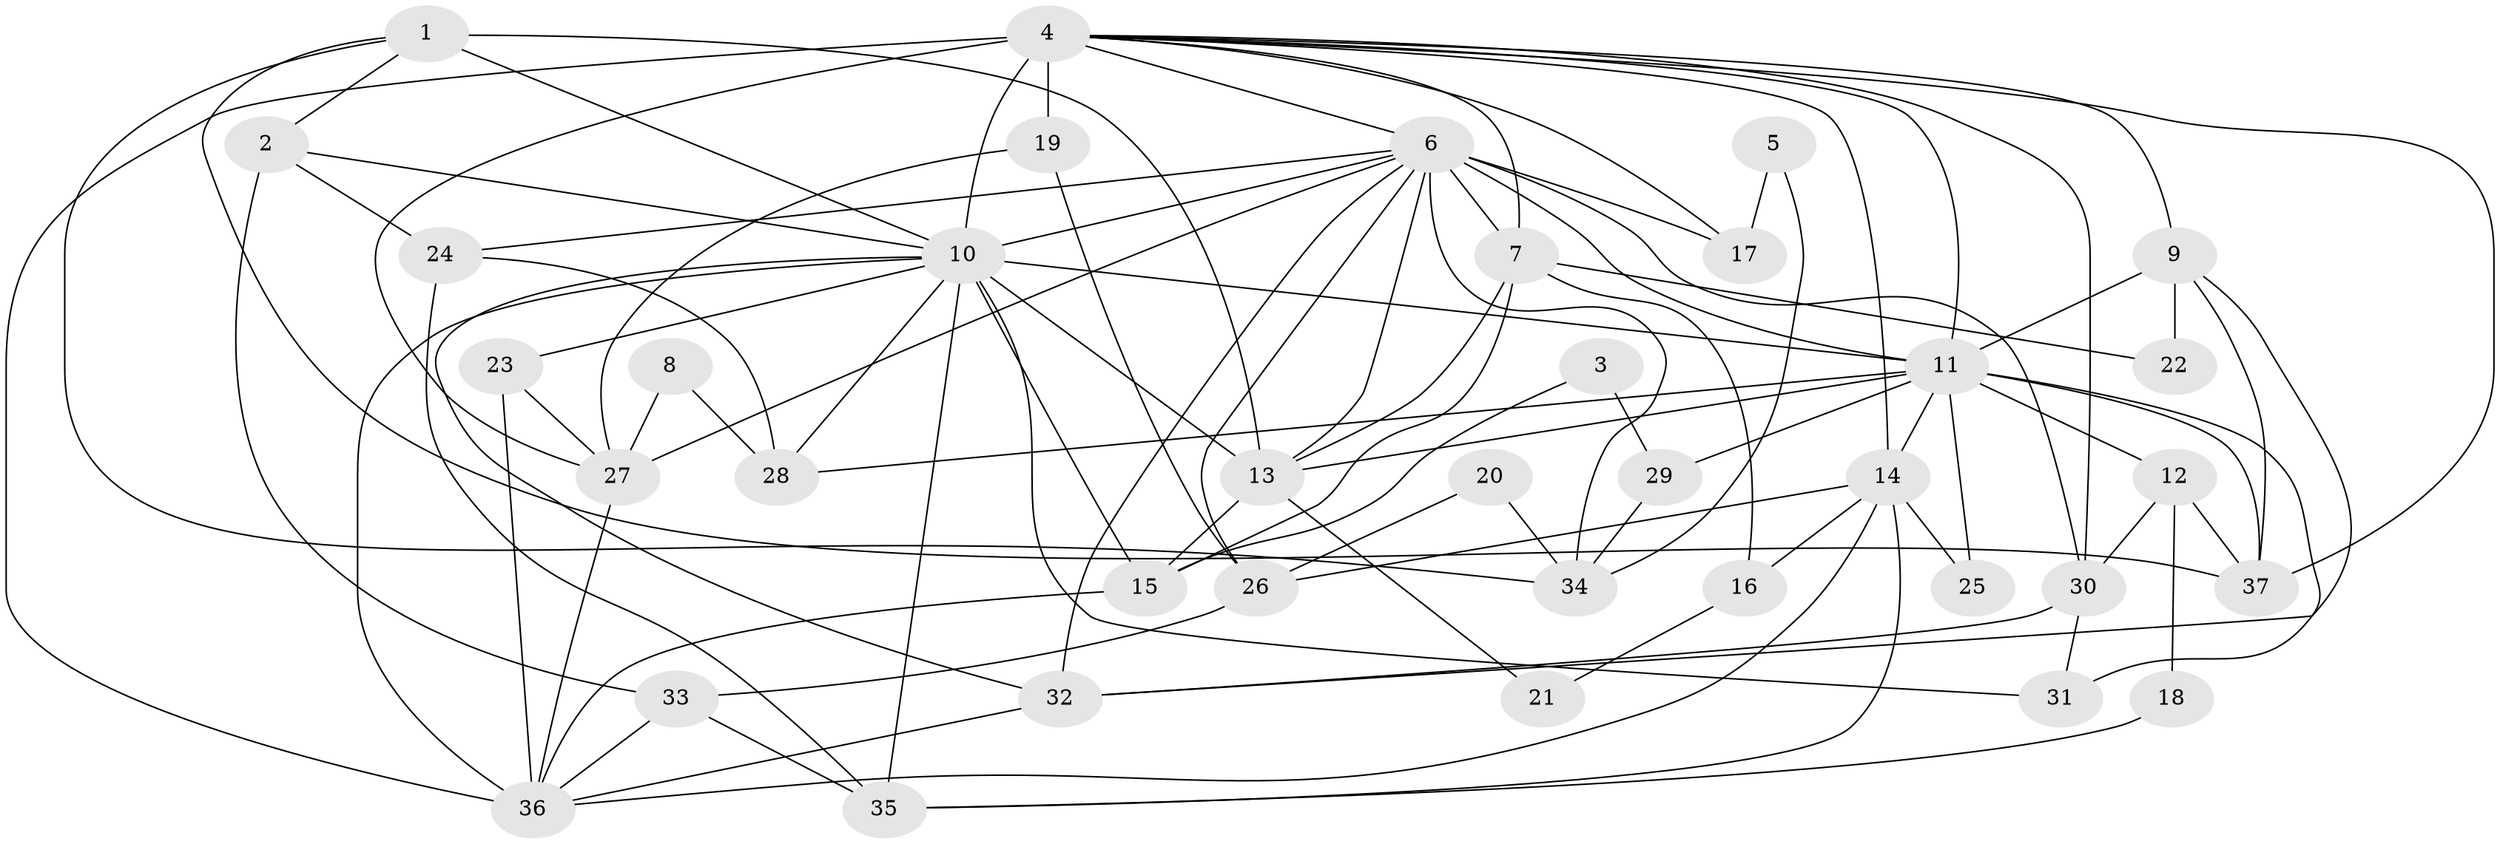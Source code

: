 // original degree distribution, {4: 0.2465753424657534, 3: 0.2191780821917808, 2: 0.1643835616438356, 5: 0.273972602739726, 6: 0.0547945205479452, 7: 0.0136986301369863, 8: 0.0136986301369863, 9: 0.0136986301369863}
// Generated by graph-tools (version 1.1) at 2025/36/03/09/25 02:36:22]
// undirected, 37 vertices, 91 edges
graph export_dot {
graph [start="1"]
  node [color=gray90,style=filled];
  1;
  2;
  3;
  4;
  5;
  6;
  7;
  8;
  9;
  10;
  11;
  12;
  13;
  14;
  15;
  16;
  17;
  18;
  19;
  20;
  21;
  22;
  23;
  24;
  25;
  26;
  27;
  28;
  29;
  30;
  31;
  32;
  33;
  34;
  35;
  36;
  37;
  1 -- 2 [weight=1.0];
  1 -- 10 [weight=2.0];
  1 -- 13 [weight=1.0];
  1 -- 34 [weight=1.0];
  1 -- 37 [weight=1.0];
  2 -- 10 [weight=1.0];
  2 -- 24 [weight=1.0];
  2 -- 33 [weight=1.0];
  3 -- 15 [weight=1.0];
  3 -- 29 [weight=1.0];
  4 -- 6 [weight=1.0];
  4 -- 7 [weight=1.0];
  4 -- 9 [weight=1.0];
  4 -- 10 [weight=5.0];
  4 -- 11 [weight=1.0];
  4 -- 14 [weight=1.0];
  4 -- 17 [weight=1.0];
  4 -- 19 [weight=2.0];
  4 -- 27 [weight=1.0];
  4 -- 30 [weight=1.0];
  4 -- 36 [weight=1.0];
  4 -- 37 [weight=1.0];
  5 -- 17 [weight=1.0];
  5 -- 34 [weight=1.0];
  6 -- 7 [weight=2.0];
  6 -- 10 [weight=1.0];
  6 -- 11 [weight=4.0];
  6 -- 13 [weight=1.0];
  6 -- 17 [weight=1.0];
  6 -- 24 [weight=1.0];
  6 -- 26 [weight=1.0];
  6 -- 27 [weight=1.0];
  6 -- 30 [weight=1.0];
  6 -- 32 [weight=1.0];
  6 -- 34 [weight=1.0];
  7 -- 13 [weight=1.0];
  7 -- 15 [weight=1.0];
  7 -- 16 [weight=1.0];
  7 -- 22 [weight=1.0];
  8 -- 27 [weight=1.0];
  8 -- 28 [weight=1.0];
  9 -- 11 [weight=1.0];
  9 -- 22 [weight=1.0];
  9 -- 32 [weight=1.0];
  9 -- 37 [weight=1.0];
  10 -- 11 [weight=1.0];
  10 -- 13 [weight=2.0];
  10 -- 15 [weight=2.0];
  10 -- 23 [weight=2.0];
  10 -- 28 [weight=1.0];
  10 -- 31 [weight=1.0];
  10 -- 32 [weight=1.0];
  10 -- 35 [weight=1.0];
  10 -- 36 [weight=1.0];
  11 -- 12 [weight=1.0];
  11 -- 13 [weight=1.0];
  11 -- 14 [weight=1.0];
  11 -- 25 [weight=2.0];
  11 -- 28 [weight=1.0];
  11 -- 29 [weight=1.0];
  11 -- 31 [weight=1.0];
  11 -- 37 [weight=1.0];
  12 -- 18 [weight=1.0];
  12 -- 30 [weight=1.0];
  12 -- 37 [weight=1.0];
  13 -- 15 [weight=1.0];
  13 -- 21 [weight=1.0];
  14 -- 16 [weight=2.0];
  14 -- 25 [weight=1.0];
  14 -- 26 [weight=1.0];
  14 -- 35 [weight=1.0];
  14 -- 36 [weight=1.0];
  15 -- 36 [weight=1.0];
  16 -- 21 [weight=1.0];
  18 -- 35 [weight=1.0];
  19 -- 26 [weight=1.0];
  19 -- 27 [weight=1.0];
  20 -- 26 [weight=1.0];
  20 -- 34 [weight=1.0];
  23 -- 27 [weight=1.0];
  23 -- 36 [weight=2.0];
  24 -- 28 [weight=1.0];
  24 -- 35 [weight=1.0];
  26 -- 33 [weight=1.0];
  27 -- 36 [weight=1.0];
  29 -- 34 [weight=1.0];
  30 -- 31 [weight=1.0];
  30 -- 32 [weight=1.0];
  32 -- 36 [weight=1.0];
  33 -- 35 [weight=1.0];
  33 -- 36 [weight=1.0];
}
